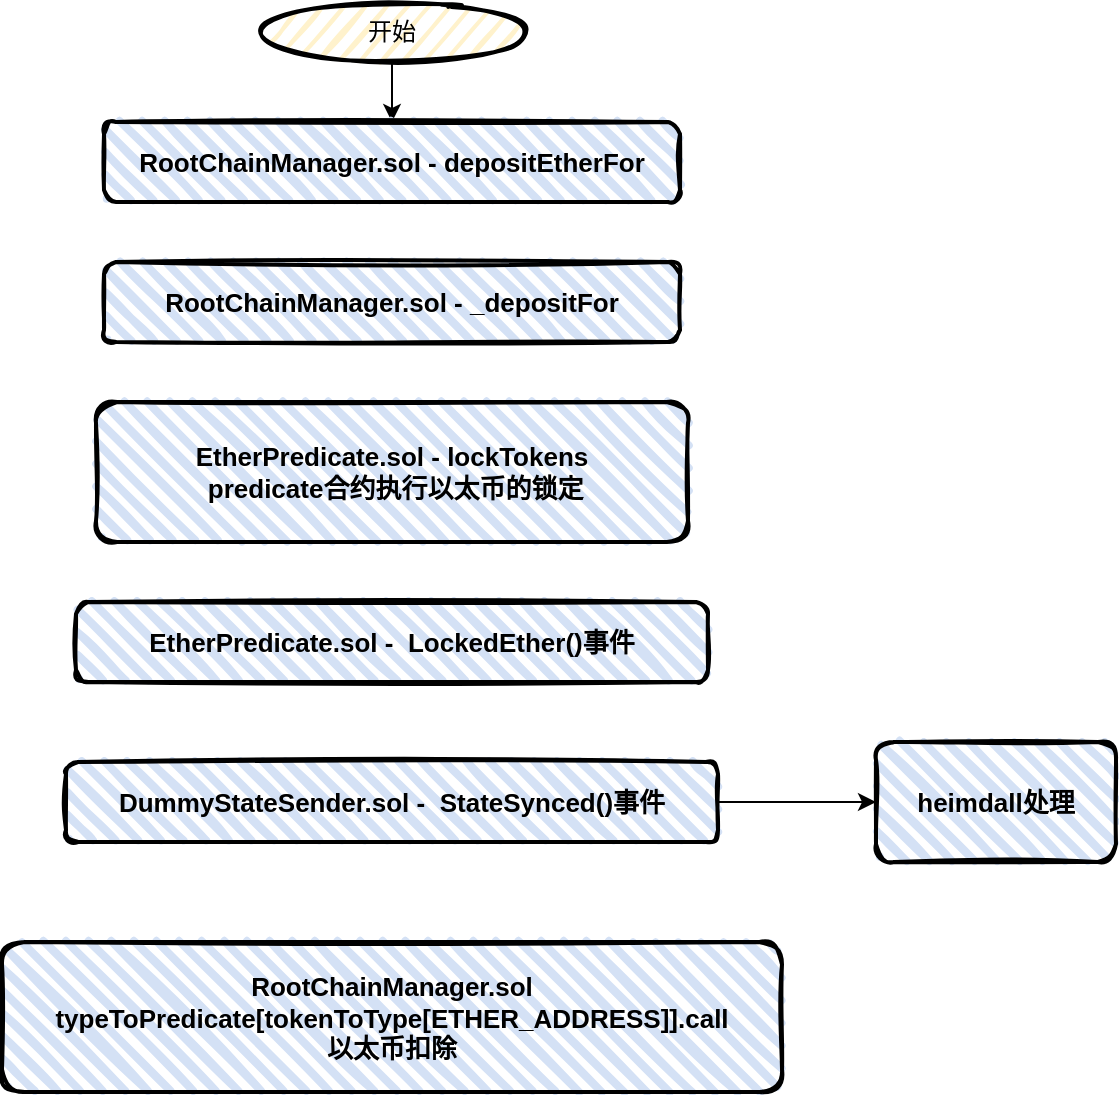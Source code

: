<mxfile version="15.8.8" type="github"><diagram id="K3KvHIUT-bkB3Cmi1Qdb" name="Page-1"><mxGraphModel dx="1038" dy="547" grid="1" gridSize="10" guides="1" tooltips="1" connect="1" arrows="1" fold="1" page="1" pageScale="1" pageWidth="827" pageHeight="1169" math="0" shadow="0"><root><mxCell id="0"/><mxCell id="1" parent="0"/><mxCell id="okwA8RIztO3cjvqq5Unt-18" style="edgeStyle=orthogonalEdgeStyle;rounded=0;orthogonalLoop=1;jettySize=auto;html=1;exitX=0.5;exitY=1;exitDx=0;exitDy=0;" edge="1" parent="1" source="okwA8RIztO3cjvqq5Unt-17"><mxGeometry relative="1" as="geometry"><mxPoint x="378" y="100" as="targetPoint"/></mxGeometry></mxCell><mxCell id="okwA8RIztO3cjvqq5Unt-17" value="开始" style="ellipse;whiteSpace=wrap;html=1;strokeWidth=2;fillWeight=2;hachureGap=8;fillColor=#FFF2CC;fillStyle=dots;sketch=1;" vertex="1" parent="1"><mxGeometry x="310" y="40" width="136" height="30" as="geometry"/></mxCell><mxCell id="okwA8RIztO3cjvqq5Unt-19" value="&lt;b&gt;&lt;font style=&quot;font-size: 13px&quot;&gt;RootChainManager.sol -&amp;nbsp;depositEtherFor&lt;/font&gt;&lt;/b&gt;" style="rounded=1;whiteSpace=wrap;html=1;strokeWidth=2;fillWeight=4;hachureGap=8;hachureAngle=45;fillColor=#D4E1F5;sketch=1;" vertex="1" parent="1"><mxGeometry x="234" y="100" width="288" height="40" as="geometry"/></mxCell><mxCell id="okwA8RIztO3cjvqq5Unt-20" value="&lt;b&gt;&lt;font style=&quot;font-size: 13px&quot;&gt;RootChainManager.sol -&amp;nbsp;_depositFor&lt;/font&gt;&lt;/b&gt;" style="rounded=1;whiteSpace=wrap;html=1;strokeWidth=2;fillWeight=4;hachureGap=8;hachureAngle=45;fillColor=#D4E1F5;sketch=1;" vertex="1" parent="1"><mxGeometry x="234" y="170" width="288" height="40" as="geometry"/></mxCell><mxCell id="okwA8RIztO3cjvqq5Unt-21" value="&lt;font style=&quot;font-size: 13px&quot;&gt;&lt;b&gt;EtherPredicate.sol - lockTokens&lt;/b&gt;&lt;br&gt;&lt;b&gt;&amp;nbsp;predicate合约执行以太币的锁定&lt;/b&gt;&lt;/font&gt;" style="rounded=1;whiteSpace=wrap;html=1;strokeWidth=2;fillWeight=4;hachureGap=8;hachureAngle=45;fillColor=#D4E1F5;sketch=1;" vertex="1" parent="1"><mxGeometry x="230" y="240" width="296" height="70" as="geometry"/></mxCell><mxCell id="okwA8RIztO3cjvqq5Unt-22" value="&lt;b style=&quot;font-size: 13px&quot;&gt;EtherPredicate.sol -&amp;nbsp;&lt;/b&gt;&lt;span style=&quot;font-size: 13px&quot;&gt;&lt;b&gt;&amp;nbsp;LockedEther()事件&lt;/b&gt;&lt;/span&gt;" style="rounded=1;whiteSpace=wrap;html=1;strokeWidth=2;fillWeight=4;hachureGap=8;hachureAngle=45;fillColor=#D4E1F5;sketch=1;" vertex="1" parent="1"><mxGeometry x="220" y="340" width="316" height="40" as="geometry"/></mxCell><mxCell id="okwA8RIztO3cjvqq5Unt-30" value="" style="edgeStyle=orthogonalEdgeStyle;rounded=0;orthogonalLoop=1;jettySize=auto;html=1;fontSize=13;" edge="1" parent="1" source="okwA8RIztO3cjvqq5Unt-23" target="okwA8RIztO3cjvqq5Unt-29"><mxGeometry relative="1" as="geometry"/></mxCell><mxCell id="okwA8RIztO3cjvqq5Unt-23" value="&lt;span style=&quot;font-size: 13px&quot;&gt;&lt;b&gt;DummyStateSender&lt;/b&gt;&lt;/span&gt;&lt;b style=&quot;font-size: 13px&quot;&gt;.sol -&amp;nbsp;&lt;/b&gt;&lt;b style=&quot;font-size: 13px&quot;&gt;&amp;nbsp;&lt;/b&gt;&lt;span style=&quot;font-size: 13px&quot;&gt;&lt;b&gt;StateSynced&lt;/b&gt;&lt;/span&gt;&lt;b style=&quot;font-size: 13px&quot;&gt;()事件&lt;/b&gt;" style="rounded=1;whiteSpace=wrap;html=1;strokeWidth=2;fillWeight=4;hachureGap=8;hachureAngle=45;fillColor=#D4E1F5;sketch=1;" vertex="1" parent="1"><mxGeometry x="215" y="420" width="326" height="40" as="geometry"/></mxCell><mxCell id="okwA8RIztO3cjvqq5Unt-24" value="&lt;b&gt;&lt;font style=&quot;font-size: 13px&quot;&gt;RootChainManager.sol&lt;/font&gt;&lt;/b&gt;&lt;span style=&quot;font-size: 13px&quot;&gt;&lt;b&gt;&lt;br&gt;typeToPredicate[tokenToType[ETHER_ADDRESS]].call&lt;br&gt;以太币扣除&lt;br&gt;&lt;/b&gt;&lt;/span&gt;" style="rounded=1;whiteSpace=wrap;html=1;strokeWidth=2;fillWeight=4;hachureGap=8;hachureAngle=45;fillColor=#D4E1F5;sketch=1;" vertex="1" parent="1"><mxGeometry x="183" y="510" width="390" height="75" as="geometry"/></mxCell><mxCell id="okwA8RIztO3cjvqq5Unt-29" value="&lt;b&gt;&lt;font style=&quot;font-size: 13px&quot;&gt;heimdall处理&lt;/font&gt;&lt;/b&gt;" style="whiteSpace=wrap;html=1;rounded=1;strokeWidth=2;fillColor=#D4E1F5;sketch=1;fillWeight=4;hachureGap=8;hachureAngle=45;" vertex="1" parent="1"><mxGeometry x="620" y="410" width="120" height="60" as="geometry"/></mxCell></root></mxGraphModel></diagram></mxfile>